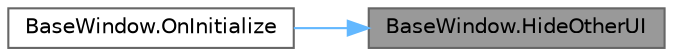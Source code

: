 digraph "BaseWindow.HideOtherUI"
{
 // LATEX_PDF_SIZE
  bgcolor="transparent";
  edge [fontname=Helvetica,fontsize=10,labelfontname=Helvetica,labelfontsize=10];
  node [fontname=Helvetica,fontsize=10,shape=box,height=0.2,width=0.4];
  rankdir="RL";
  Node1 [id="Node000001",label="BaseWindow.HideOtherUI",height=0.2,width=0.4,color="gray40", fillcolor="grey60", style="filled", fontcolor="black",tooltip=" "];
  Node1 -> Node2 [id="edge2_Node000001_Node000002",dir="back",color="steelblue1",style="solid",tooltip=" "];
  Node2 [id="Node000002",label="BaseWindow.OnInitialize",height=0.2,width=0.4,color="grey40", fillcolor="white", style="filled",URL="$class_base_window.html#a20cbaa0d7aa0d1224e85a0c07b88d6cf",tooltip=" "];
}
